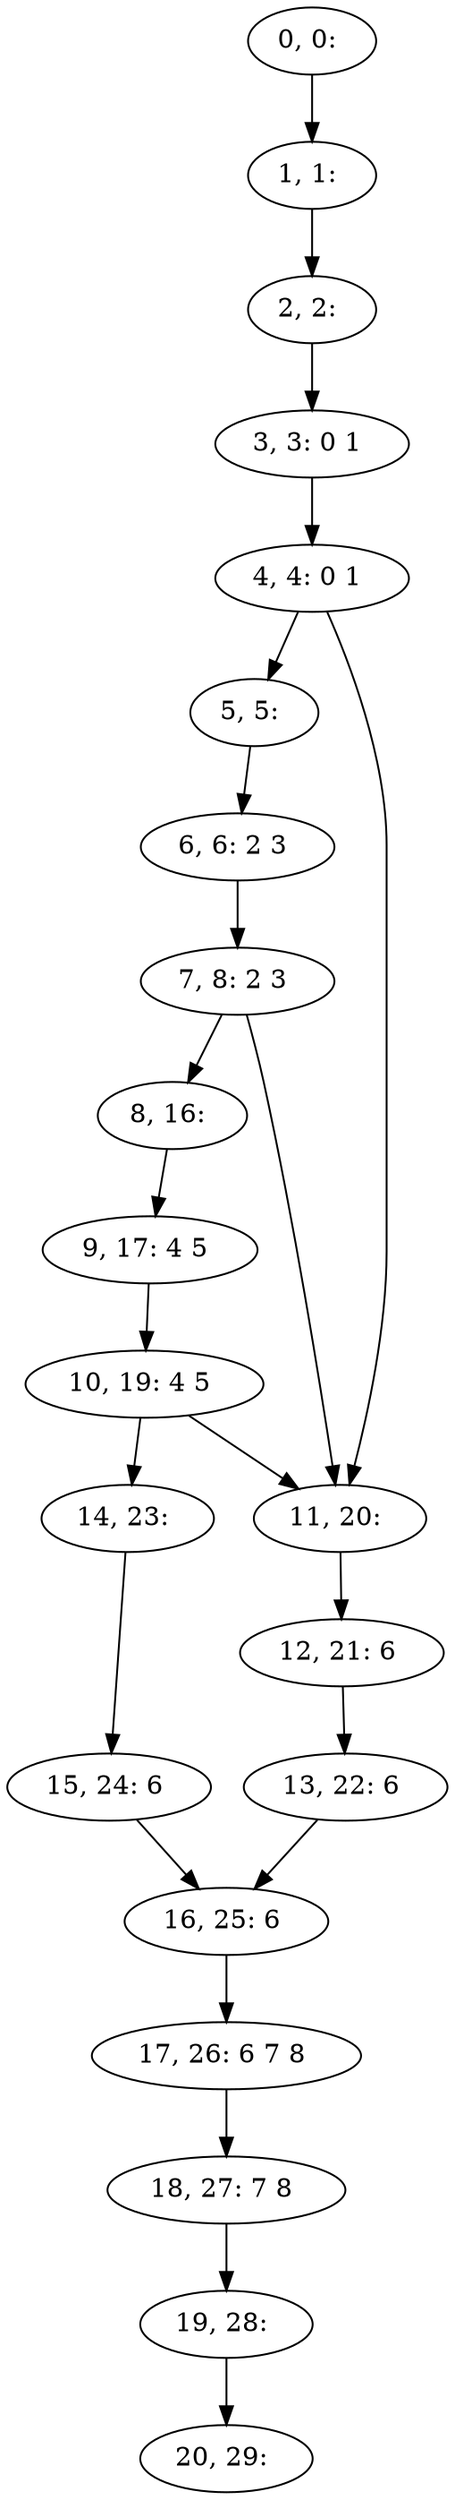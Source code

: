 digraph G {
0[label="0, 0: "];
1[label="1, 1: "];
2[label="2, 2: "];
3[label="3, 3: 0 1 "];
4[label="4, 4: 0 1 "];
5[label="5, 5: "];
6[label="6, 6: 2 3 "];
7[label="7, 8: 2 3 "];
8[label="8, 16: "];
9[label="9, 17: 4 5 "];
10[label="10, 19: 4 5 "];
11[label="11, 20: "];
12[label="12, 21: 6 "];
13[label="13, 22: 6 "];
14[label="14, 23: "];
15[label="15, 24: 6 "];
16[label="16, 25: 6 "];
17[label="17, 26: 6 7 8 "];
18[label="18, 27: 7 8 "];
19[label="19, 28: "];
20[label="20, 29: "];
0->1 ;
1->2 ;
2->3 ;
3->4 ;
4->5 ;
4->11 ;
5->6 ;
6->7 ;
7->8 ;
7->11 ;
8->9 ;
9->10 ;
10->11 ;
10->14 ;
11->12 ;
12->13 ;
13->16 ;
14->15 ;
15->16 ;
16->17 ;
17->18 ;
18->19 ;
19->20 ;
}
